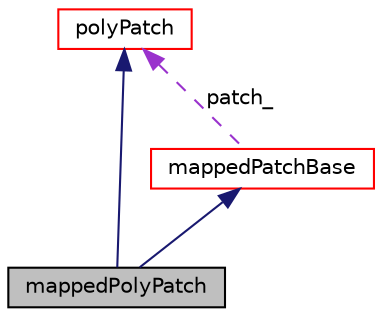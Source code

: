 digraph "mappedPolyPatch"
{
  bgcolor="transparent";
  edge [fontname="Helvetica",fontsize="10",labelfontname="Helvetica",labelfontsize="10"];
  node [fontname="Helvetica",fontsize="10",shape=record];
  Node7 [label="mappedPolyPatch",height=0.2,width=0.4,color="black", fillcolor="grey75", style="filled", fontcolor="black"];
  Node8 -> Node7 [dir="back",color="midnightblue",fontsize="10",style="solid",fontname="Helvetica"];
  Node8 [label="polyPatch",height=0.2,width=0.4,color="red",URL="$a28633.html",tooltip="A patch is a list of labels that address the faces in the global face list. "];
  Node13 -> Node7 [dir="back",color="midnightblue",fontsize="10",style="solid",fontname="Helvetica"];
  Node13 [label="mappedPatchBase",height=0.2,width=0.4,color="red",URL="$a26225.html",tooltip="Determines a mapping between patch face centres and mesh cell or face centres and processors they&#39;re ..."];
  Node8 -> Node13 [dir="back",color="darkorchid3",fontsize="10",style="dashed",label=" patch_" ,fontname="Helvetica"];
}

